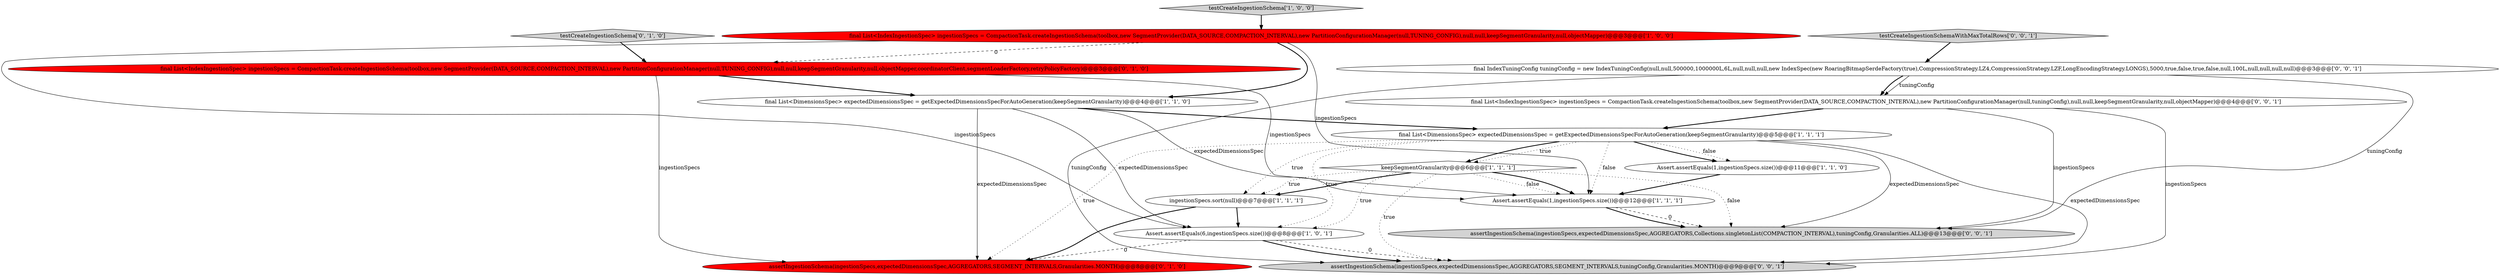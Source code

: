 digraph {
12 [style = filled, label = "testCreateIngestionSchemaWithMaxTotalRows['0', '0', '1']", fillcolor = lightgray, shape = diamond image = "AAA0AAABBB3BBB"];
15 [style = filled, label = "assertIngestionSchema(ingestionSpecs,expectedDimensionsSpec,AGGREGATORS,SEGMENT_INTERVALS,tuningConfig,Granularities.MONTH)@@@9@@@['0', '0', '1']", fillcolor = lightgray, shape = ellipse image = "AAA0AAABBB3BBB"];
10 [style = filled, label = "assertIngestionSchema(ingestionSpecs,expectedDimensionsSpec,AGGREGATORS,SEGMENT_INTERVALS,Granularities.MONTH)@@@8@@@['0', '1', '0']", fillcolor = red, shape = ellipse image = "AAA1AAABBB2BBB"];
0 [style = filled, label = "ingestionSpecs.sort(null)@@@7@@@['1', '1', '1']", fillcolor = white, shape = ellipse image = "AAA0AAABBB1BBB"];
7 [style = filled, label = "Assert.assertEquals(6,ingestionSpecs.size())@@@8@@@['1', '0', '1']", fillcolor = white, shape = ellipse image = "AAA0AAABBB1BBB"];
2 [style = filled, label = "final List<DimensionsSpec> expectedDimensionsSpec = getExpectedDimensionsSpecForAutoGeneration(keepSegmentGranularity)@@@5@@@['1', '1', '1']", fillcolor = white, shape = ellipse image = "AAA0AAABBB1BBB"];
4 [style = filled, label = "Assert.assertEquals(1,ingestionSpecs.size())@@@12@@@['1', '1', '1']", fillcolor = white, shape = ellipse image = "AAA0AAABBB1BBB"];
11 [style = filled, label = "testCreateIngestionSchema['0', '1', '0']", fillcolor = lightgray, shape = diamond image = "AAA0AAABBB2BBB"];
1 [style = filled, label = "final List<DimensionsSpec> expectedDimensionsSpec = getExpectedDimensionsSpecForAutoGeneration(keepSegmentGranularity)@@@4@@@['1', '1', '0']", fillcolor = white, shape = ellipse image = "AAA0AAABBB1BBB"];
9 [style = filled, label = "final List<IndexIngestionSpec> ingestionSpecs = CompactionTask.createIngestionSchema(toolbox,new SegmentProvider(DATA_SOURCE,COMPACTION_INTERVAL),new PartitionConfigurationManager(null,TUNING_CONFIG),null,null,keepSegmentGranularity,null,objectMapper,coordinatorClient,segmentLoaderFactory,retryPolicyFactory)@@@3@@@['0', '1', '0']", fillcolor = red, shape = ellipse image = "AAA1AAABBB2BBB"];
5 [style = filled, label = "Assert.assertEquals(1,ingestionSpecs.size())@@@11@@@['1', '1', '0']", fillcolor = white, shape = ellipse image = "AAA0AAABBB1BBB"];
16 [style = filled, label = "assertIngestionSchema(ingestionSpecs,expectedDimensionsSpec,AGGREGATORS,Collections.singletonList(COMPACTION_INTERVAL),tuningConfig,Granularities.ALL)@@@13@@@['0', '0', '1']", fillcolor = lightgray, shape = ellipse image = "AAA0AAABBB3BBB"];
13 [style = filled, label = "final IndexTuningConfig tuningConfig = new IndexTuningConfig(null,null,500000,1000000L,6L,null,null,null,new IndexSpec(new RoaringBitmapSerdeFactory(true),CompressionStrategy.LZ4,CompressionStrategy.LZF,LongEncodingStrategy.LONGS),5000,true,false,true,false,null,100L,null,null,null,null)@@@3@@@['0', '0', '1']", fillcolor = white, shape = ellipse image = "AAA0AAABBB3BBB"];
8 [style = filled, label = "final List<IndexIngestionSpec> ingestionSpecs = CompactionTask.createIngestionSchema(toolbox,new SegmentProvider(DATA_SOURCE,COMPACTION_INTERVAL),new PartitionConfigurationManager(null,TUNING_CONFIG),null,null,keepSegmentGranularity,null,objectMapper)@@@3@@@['1', '0', '0']", fillcolor = red, shape = ellipse image = "AAA1AAABBB1BBB"];
14 [style = filled, label = "final List<IndexIngestionSpec> ingestionSpecs = CompactionTask.createIngestionSchema(toolbox,new SegmentProvider(DATA_SOURCE,COMPACTION_INTERVAL),new PartitionConfigurationManager(null,tuningConfig),null,null,keepSegmentGranularity,null,objectMapper)@@@4@@@['0', '0', '1']", fillcolor = white, shape = ellipse image = "AAA0AAABBB3BBB"];
6 [style = filled, label = "testCreateIngestionSchema['1', '0', '0']", fillcolor = lightgray, shape = diamond image = "AAA0AAABBB1BBB"];
3 [style = filled, label = "keepSegmentGranularity@@@6@@@['1', '1', '1']", fillcolor = white, shape = diamond image = "AAA0AAABBB1BBB"];
2->3 [style = dotted, label="true"];
2->10 [style = dotted, label="true"];
13->15 [style = solid, label="tuningConfig"];
3->7 [style = dotted, label="true"];
2->0 [style = dotted, label="true"];
4->16 [style = dashed, label="0"];
14->16 [style = solid, label="ingestionSpecs"];
3->4 [style = dotted, label="false"];
2->15 [style = solid, label="expectedDimensionsSpec"];
9->10 [style = solid, label="ingestionSpecs"];
2->3 [style = bold, label=""];
2->16 [style = solid, label="expectedDimensionsSpec"];
9->4 [style = solid, label="ingestionSpecs"];
1->10 [style = solid, label="expectedDimensionsSpec"];
1->7 [style = solid, label="expectedDimensionsSpec"];
11->9 [style = bold, label=""];
3->4 [style = bold, label=""];
3->0 [style = bold, label=""];
0->7 [style = bold, label=""];
8->9 [style = dashed, label="0"];
8->1 [style = bold, label=""];
12->13 [style = bold, label=""];
1->4 [style = solid, label="expectedDimensionsSpec"];
0->10 [style = bold, label=""];
8->4 [style = solid, label="ingestionSpecs"];
13->14 [style = solid, label="tuningConfig"];
2->7 [style = dotted, label="true"];
2->5 [style = dotted, label="false"];
3->15 [style = dotted, label="true"];
5->4 [style = bold, label=""];
6->8 [style = bold, label=""];
3->0 [style = dotted, label="true"];
7->15 [style = dashed, label="0"];
7->15 [style = bold, label=""];
7->10 [style = dashed, label="0"];
1->2 [style = bold, label=""];
14->2 [style = bold, label=""];
13->16 [style = solid, label="tuningConfig"];
2->4 [style = dotted, label="false"];
9->1 [style = bold, label=""];
3->16 [style = dotted, label="false"];
13->14 [style = bold, label=""];
8->7 [style = solid, label="ingestionSpecs"];
4->16 [style = bold, label=""];
2->5 [style = bold, label=""];
14->15 [style = solid, label="ingestionSpecs"];
}

